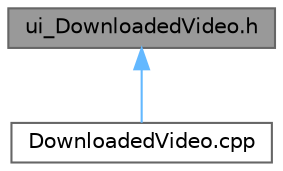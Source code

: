digraph "ui_DownloadedVideo.h"
{
 // LATEX_PDF_SIZE
  bgcolor="transparent";
  edge [fontname=Helvetica,fontsize=10,labelfontname=Helvetica,labelfontsize=10];
  node [fontname=Helvetica,fontsize=10,shape=box,height=0.2,width=0.4];
  Node1 [id="Node000001",label="ui_DownloadedVideo.h",height=0.2,width=0.4,color="gray40", fillcolor="grey60", style="filled", fontcolor="black",tooltip=" "];
  Node1 -> Node2 [id="edge1_Node000001_Node000002",dir="back",color="steelblue1",style="solid",tooltip=" "];
  Node2 [id="Node000002",label="DownloadedVideo.cpp",height=0.2,width=0.4,color="grey40", fillcolor="white", style="filled",URL="$_downloaded_video_8cpp.html",tooltip="实现 DownloadedVideo 类，提供已下载视频界面功能"];
}
